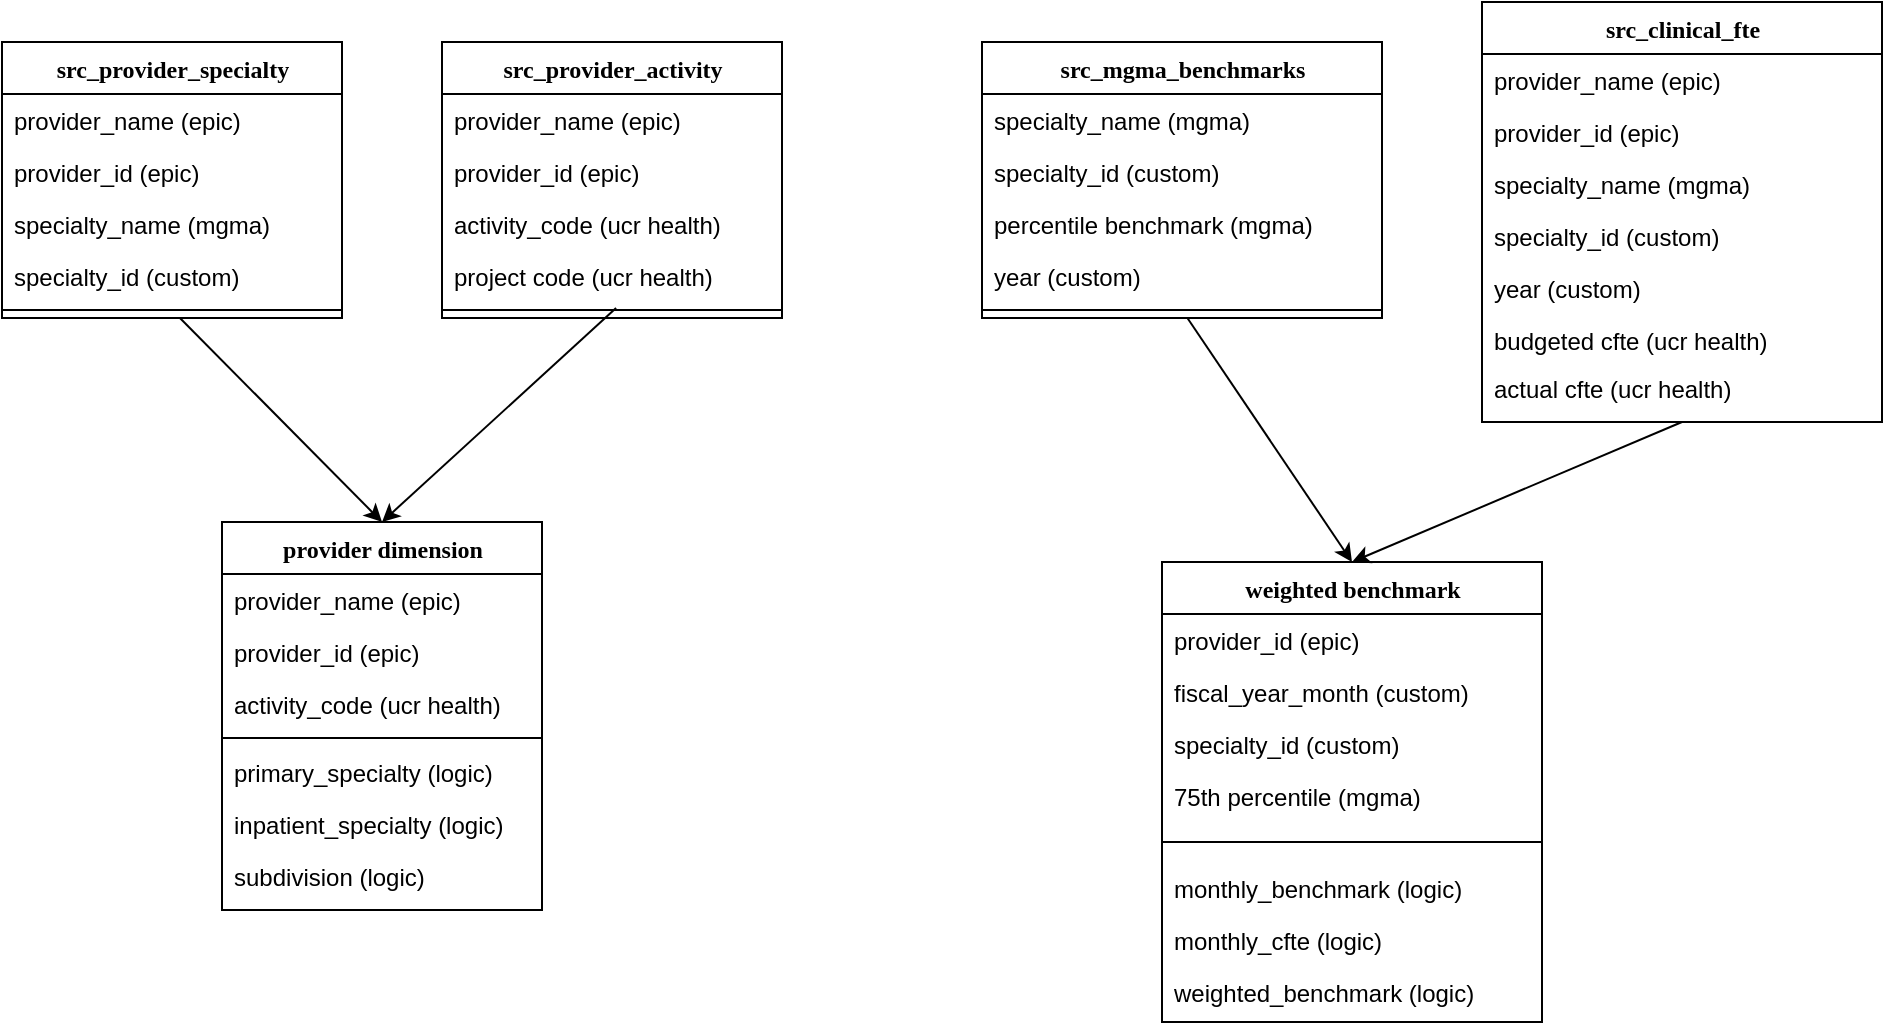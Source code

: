 <mxfile version="20.5.1" type="github" pages="3">
  <diagram name="source transformation" id="9f46799a-70d6-7492-0946-bef42562c5a5">
    <mxGraphModel dx="1422" dy="762" grid="1" gridSize="10" guides="1" tooltips="1" connect="1" arrows="1" fold="1" page="1" pageScale="1" pageWidth="1100" pageHeight="850" background="none" math="0" shadow="0">
      <root>
        <mxCell id="0" />
        <mxCell id="1" parent="0" />
        <mxCell id="78961159f06e98e8-17" value="src_provider_specialty" style="swimlane;html=1;fontStyle=1;align=center;verticalAlign=top;childLayout=stackLayout;horizontal=1;startSize=26;horizontalStack=0;resizeParent=1;resizeLast=0;collapsible=1;marginBottom=0;swimlaneFillColor=#ffffff;rounded=0;shadow=0;comic=0;labelBackgroundColor=none;strokeWidth=1;fillColor=none;fontFamily=Verdana;fontSize=12" parent="1" vertex="1">
          <mxGeometry x="90" y="80" width="170" height="138" as="geometry" />
        </mxCell>
        <mxCell id="78961159f06e98e8-21" value="provider_name (epic)" style="text;html=1;strokeColor=none;fillColor=none;align=left;verticalAlign=top;spacingLeft=4;spacingRight=4;whiteSpace=wrap;overflow=hidden;rotatable=0;points=[[0,0.5],[1,0.5]];portConstraint=eastwest;" parent="78961159f06e98e8-17" vertex="1">
          <mxGeometry y="26" width="170" height="26" as="geometry" />
        </mxCell>
        <mxCell id="78961159f06e98e8-23" value="provider_id (epic)" style="text;html=1;strokeColor=none;fillColor=none;align=left;verticalAlign=top;spacingLeft=4;spacingRight=4;whiteSpace=wrap;overflow=hidden;rotatable=0;points=[[0,0.5],[1,0.5]];portConstraint=eastwest;" parent="78961159f06e98e8-17" vertex="1">
          <mxGeometry y="52" width="170" height="26" as="geometry" />
        </mxCell>
        <mxCell id="78961159f06e98e8-25" value="specialty_name (mgma)" style="text;html=1;strokeColor=none;fillColor=none;align=left;verticalAlign=top;spacingLeft=4;spacingRight=4;whiteSpace=wrap;overflow=hidden;rotatable=0;points=[[0,0.5],[1,0.5]];portConstraint=eastwest;" parent="78961159f06e98e8-17" vertex="1">
          <mxGeometry y="78" width="170" height="26" as="geometry" />
        </mxCell>
        <mxCell id="78961159f06e98e8-26" value="specialty_id (custom)" style="text;html=1;strokeColor=none;fillColor=none;align=left;verticalAlign=top;spacingLeft=4;spacingRight=4;whiteSpace=wrap;overflow=hidden;rotatable=0;points=[[0,0.5],[1,0.5]];portConstraint=eastwest;" parent="78961159f06e98e8-17" vertex="1">
          <mxGeometry y="104" width="170" height="26" as="geometry" />
        </mxCell>
        <mxCell id="78961159f06e98e8-19" value="" style="line;html=1;strokeWidth=1;fillColor=none;align=left;verticalAlign=middle;spacingTop=-1;spacingLeft=3;spacingRight=3;rotatable=0;labelPosition=right;points=[];portConstraint=eastwest;" parent="78961159f06e98e8-17" vertex="1">
          <mxGeometry y="130" width="170" height="8" as="geometry" />
        </mxCell>
        <mxCell id="78961159f06e98e8-69" value="provider dimension" style="swimlane;html=1;fontStyle=1;align=center;verticalAlign=top;childLayout=stackLayout;horizontal=1;startSize=26;horizontalStack=0;resizeParent=1;resizeLast=0;collapsible=1;marginBottom=0;swimlaneFillColor=#ffffff;rounded=0;shadow=0;comic=0;labelBackgroundColor=none;strokeWidth=1;fillColor=none;fontFamily=Verdana;fontSize=12" parent="1" vertex="1">
          <mxGeometry x="200" y="320" width="160" height="194" as="geometry" />
        </mxCell>
        <mxCell id="78961159f06e98e8-70" value="provider_name (epic)" style="text;html=1;strokeColor=none;fillColor=none;align=left;verticalAlign=top;spacingLeft=4;spacingRight=4;whiteSpace=wrap;overflow=hidden;rotatable=0;points=[[0,0.5],[1,0.5]];portConstraint=eastwest;" parent="78961159f06e98e8-69" vertex="1">
          <mxGeometry y="26" width="160" height="26" as="geometry" />
        </mxCell>
        <mxCell id="78961159f06e98e8-71" value="provider_id (epic)" style="text;html=1;strokeColor=none;fillColor=none;align=left;verticalAlign=top;spacingLeft=4;spacingRight=4;whiteSpace=wrap;overflow=hidden;rotatable=0;points=[[0,0.5],[1,0.5]];portConstraint=eastwest;" parent="78961159f06e98e8-69" vertex="1">
          <mxGeometry y="52" width="160" height="26" as="geometry" />
        </mxCell>
        <mxCell id="78961159f06e98e8-72" value="activity_code (ucr health)" style="text;html=1;strokeColor=none;fillColor=none;align=left;verticalAlign=top;spacingLeft=4;spacingRight=4;whiteSpace=wrap;overflow=hidden;rotatable=0;points=[[0,0.5],[1,0.5]];portConstraint=eastwest;" parent="78961159f06e98e8-69" vertex="1">
          <mxGeometry y="78" width="160" height="26" as="geometry" />
        </mxCell>
        <mxCell id="78961159f06e98e8-77" value="" style="line;html=1;strokeWidth=1;fillColor=none;align=left;verticalAlign=middle;spacingTop=-1;spacingLeft=3;spacingRight=3;rotatable=0;labelPosition=right;points=[];portConstraint=eastwest;" parent="78961159f06e98e8-69" vertex="1">
          <mxGeometry y="104" width="160" height="8" as="geometry" />
        </mxCell>
        <mxCell id="78961159f06e98e8-78" value="primary_specialty (logic)" style="text;html=1;strokeColor=none;fillColor=none;align=left;verticalAlign=top;spacingLeft=4;spacingRight=4;whiteSpace=wrap;overflow=hidden;rotatable=0;points=[[0,0.5],[1,0.5]];portConstraint=eastwest;" parent="78961159f06e98e8-69" vertex="1">
          <mxGeometry y="112" width="160" height="26" as="geometry" />
        </mxCell>
        <mxCell id="78961159f06e98e8-79" value="inpatient_specialty (logic)" style="text;html=1;strokeColor=none;fillColor=none;align=left;verticalAlign=top;spacingLeft=4;spacingRight=4;whiteSpace=wrap;overflow=hidden;rotatable=0;points=[[0,0.5],[1,0.5]];portConstraint=eastwest;" parent="78961159f06e98e8-69" vertex="1">
          <mxGeometry y="138" width="160" height="26" as="geometry" />
        </mxCell>
        <mxCell id="78961159f06e98e8-80" value="subdivision (logic)" style="text;html=1;strokeColor=none;fillColor=none;align=left;verticalAlign=top;spacingLeft=4;spacingRight=4;whiteSpace=wrap;overflow=hidden;rotatable=0;points=[[0,0.5],[1,0.5]];portConstraint=eastwest;" parent="78961159f06e98e8-69" vertex="1">
          <mxGeometry y="164" width="160" height="26" as="geometry" />
        </mxCell>
        <mxCell id="yLddODhyLUATTmIqIYGI-1" value="src_provider_activity" style="swimlane;html=1;fontStyle=1;align=center;verticalAlign=top;childLayout=stackLayout;horizontal=1;startSize=26;horizontalStack=0;resizeParent=1;resizeLast=0;collapsible=1;marginBottom=0;swimlaneFillColor=#ffffff;rounded=0;shadow=0;comic=0;labelBackgroundColor=none;strokeWidth=1;fillColor=none;fontFamily=Verdana;fontSize=12" vertex="1" parent="1">
          <mxGeometry x="310" y="80" width="170" height="138" as="geometry" />
        </mxCell>
        <mxCell id="yLddODhyLUATTmIqIYGI-2" value="provider_name (epic)" style="text;html=1;strokeColor=none;fillColor=none;align=left;verticalAlign=top;spacingLeft=4;spacingRight=4;whiteSpace=wrap;overflow=hidden;rotatable=0;points=[[0,0.5],[1,0.5]];portConstraint=eastwest;" vertex="1" parent="yLddODhyLUATTmIqIYGI-1">
          <mxGeometry y="26" width="170" height="26" as="geometry" />
        </mxCell>
        <mxCell id="yLddODhyLUATTmIqIYGI-3" value="provider_id (epic)" style="text;html=1;strokeColor=none;fillColor=none;align=left;verticalAlign=top;spacingLeft=4;spacingRight=4;whiteSpace=wrap;overflow=hidden;rotatable=0;points=[[0,0.5],[1,0.5]];portConstraint=eastwest;" vertex="1" parent="yLddODhyLUATTmIqIYGI-1">
          <mxGeometry y="52" width="170" height="26" as="geometry" />
        </mxCell>
        <mxCell id="yLddODhyLUATTmIqIYGI-4" value="activity_code (ucr health)" style="text;html=1;strokeColor=none;fillColor=none;align=left;verticalAlign=top;spacingLeft=4;spacingRight=4;whiteSpace=wrap;overflow=hidden;rotatable=0;points=[[0,0.5],[1,0.5]];portConstraint=eastwest;" vertex="1" parent="yLddODhyLUATTmIqIYGI-1">
          <mxGeometry y="78" width="170" height="26" as="geometry" />
        </mxCell>
        <mxCell id="yLddODhyLUATTmIqIYGI-5" value="project code (ucr health)" style="text;html=1;strokeColor=none;fillColor=none;align=left;verticalAlign=top;spacingLeft=4;spacingRight=4;whiteSpace=wrap;overflow=hidden;rotatable=0;points=[[0,0.5],[1,0.5]];portConstraint=eastwest;" vertex="1" parent="yLddODhyLUATTmIqIYGI-1">
          <mxGeometry y="104" width="170" height="26" as="geometry" />
        </mxCell>
        <mxCell id="yLddODhyLUATTmIqIYGI-6" value="" style="line;html=1;strokeWidth=1;fillColor=none;align=left;verticalAlign=middle;spacingTop=-1;spacingLeft=3;spacingRight=3;rotatable=0;labelPosition=right;points=[];portConstraint=eastwest;" vertex="1" parent="yLddODhyLUATTmIqIYGI-1">
          <mxGeometry y="130" width="170" height="8" as="geometry" />
        </mxCell>
        <mxCell id="yLddODhyLUATTmIqIYGI-7" value="src_mgma_benchmarks" style="swimlane;html=1;fontStyle=1;align=center;verticalAlign=top;childLayout=stackLayout;horizontal=1;startSize=26;horizontalStack=0;resizeParent=1;resizeLast=0;collapsible=1;marginBottom=0;swimlaneFillColor=#ffffff;rounded=0;shadow=0;comic=0;labelBackgroundColor=none;strokeWidth=1;fillColor=none;fontFamily=Verdana;fontSize=12" vertex="1" parent="1">
          <mxGeometry x="580" y="80" width="200" height="138" as="geometry" />
        </mxCell>
        <mxCell id="yLddODhyLUATTmIqIYGI-8" value="specialty_name (mgma)" style="text;html=1;strokeColor=none;fillColor=none;align=left;verticalAlign=top;spacingLeft=4;spacingRight=4;whiteSpace=wrap;overflow=hidden;rotatable=0;points=[[0,0.5],[1,0.5]];portConstraint=eastwest;" vertex="1" parent="yLddODhyLUATTmIqIYGI-7">
          <mxGeometry y="26" width="200" height="26" as="geometry" />
        </mxCell>
        <mxCell id="yLddODhyLUATTmIqIYGI-9" value="specialty_id (custom)" style="text;html=1;strokeColor=none;fillColor=none;align=left;verticalAlign=top;spacingLeft=4;spacingRight=4;whiteSpace=wrap;overflow=hidden;rotatable=0;points=[[0,0.5],[1,0.5]];portConstraint=eastwest;" vertex="1" parent="yLddODhyLUATTmIqIYGI-7">
          <mxGeometry y="52" width="200" height="26" as="geometry" />
        </mxCell>
        <mxCell id="yLddODhyLUATTmIqIYGI-10" value="percentile benchmark (mgma)" style="text;html=1;strokeColor=none;fillColor=none;align=left;verticalAlign=top;spacingLeft=4;spacingRight=4;whiteSpace=wrap;overflow=hidden;rotatable=0;points=[[0,0.5],[1,0.5]];portConstraint=eastwest;" vertex="1" parent="yLddODhyLUATTmIqIYGI-7">
          <mxGeometry y="78" width="200" height="26" as="geometry" />
        </mxCell>
        <mxCell id="yLddODhyLUATTmIqIYGI-11" value="year (custom)" style="text;html=1;strokeColor=none;fillColor=none;align=left;verticalAlign=top;spacingLeft=4;spacingRight=4;whiteSpace=wrap;overflow=hidden;rotatable=0;points=[[0,0.5],[1,0.5]];portConstraint=eastwest;" vertex="1" parent="yLddODhyLUATTmIqIYGI-7">
          <mxGeometry y="104" width="200" height="26" as="geometry" />
        </mxCell>
        <mxCell id="yLddODhyLUATTmIqIYGI-12" value="" style="line;html=1;strokeWidth=1;fillColor=none;align=left;verticalAlign=middle;spacingTop=-1;spacingLeft=3;spacingRight=3;rotatable=0;labelPosition=right;points=[];portConstraint=eastwest;" vertex="1" parent="yLddODhyLUATTmIqIYGI-7">
          <mxGeometry y="130" width="200" height="8" as="geometry" />
        </mxCell>
        <mxCell id="yLddODhyLUATTmIqIYGI-13" value="src_clinical_fte" style="swimlane;html=1;fontStyle=1;align=center;verticalAlign=top;childLayout=stackLayout;horizontal=1;startSize=26;horizontalStack=0;resizeParent=1;resizeLast=0;collapsible=1;marginBottom=0;swimlaneFillColor=#ffffff;rounded=0;shadow=0;comic=0;labelBackgroundColor=none;strokeWidth=1;fillColor=none;fontFamily=Verdana;fontSize=12" vertex="1" parent="1">
          <mxGeometry x="830" y="60" width="200" height="210" as="geometry" />
        </mxCell>
        <mxCell id="yLddODhyLUATTmIqIYGI-14" value="provider_name (epic)" style="text;html=1;strokeColor=none;fillColor=none;align=left;verticalAlign=top;spacingLeft=4;spacingRight=4;whiteSpace=wrap;overflow=hidden;rotatable=0;points=[[0,0.5],[1,0.5]];portConstraint=eastwest;" vertex="1" parent="yLddODhyLUATTmIqIYGI-13">
          <mxGeometry y="26" width="200" height="26" as="geometry" />
        </mxCell>
        <mxCell id="yLddODhyLUATTmIqIYGI-15" value="provider_id (epic)" style="text;html=1;strokeColor=none;fillColor=none;align=left;verticalAlign=top;spacingLeft=4;spacingRight=4;whiteSpace=wrap;overflow=hidden;rotatable=0;points=[[0,0.5],[1,0.5]];portConstraint=eastwest;" vertex="1" parent="yLddODhyLUATTmIqIYGI-13">
          <mxGeometry y="52" width="200" height="26" as="geometry" />
        </mxCell>
        <mxCell id="yLddODhyLUATTmIqIYGI-16" value="specialty_name (mgma)" style="text;html=1;strokeColor=none;fillColor=none;align=left;verticalAlign=top;spacingLeft=4;spacingRight=4;whiteSpace=wrap;overflow=hidden;rotatable=0;points=[[0,0.5],[1,0.5]];portConstraint=eastwest;" vertex="1" parent="yLddODhyLUATTmIqIYGI-13">
          <mxGeometry y="78" width="200" height="26" as="geometry" />
        </mxCell>
        <mxCell id="yLddODhyLUATTmIqIYGI-17" value="specialty_id (custom)" style="text;html=1;strokeColor=none;fillColor=none;align=left;verticalAlign=top;spacingLeft=4;spacingRight=4;whiteSpace=wrap;overflow=hidden;rotatable=0;points=[[0,0.5],[1,0.5]];portConstraint=eastwest;" vertex="1" parent="yLddODhyLUATTmIqIYGI-13">
          <mxGeometry y="104" width="200" height="26" as="geometry" />
        </mxCell>
        <mxCell id="yLddODhyLUATTmIqIYGI-19" value="year (custom)" style="text;html=1;strokeColor=none;fillColor=none;align=left;verticalAlign=top;spacingLeft=4;spacingRight=4;whiteSpace=wrap;overflow=hidden;rotatable=0;points=[[0,0.5],[1,0.5]];portConstraint=eastwest;" vertex="1" parent="yLddODhyLUATTmIqIYGI-13">
          <mxGeometry y="130" width="200" height="26" as="geometry" />
        </mxCell>
        <mxCell id="yLddODhyLUATTmIqIYGI-20" value="budgeted cfte (ucr health)" style="text;html=1;strokeColor=none;fillColor=none;align=left;verticalAlign=top;spacingLeft=4;spacingRight=4;whiteSpace=wrap;overflow=hidden;rotatable=0;points=[[0,0.5],[1,0.5]];portConstraint=eastwest;" vertex="1" parent="yLddODhyLUATTmIqIYGI-13">
          <mxGeometry y="156" width="200" height="24" as="geometry" />
        </mxCell>
        <mxCell id="yLddODhyLUATTmIqIYGI-21" value="actual cfte (ucr health)" style="text;html=1;strokeColor=none;fillColor=none;align=left;verticalAlign=top;spacingLeft=4;spacingRight=4;whiteSpace=wrap;overflow=hidden;rotatable=0;points=[[0,0.5],[1,0.5]];portConstraint=eastwest;" vertex="1" parent="yLddODhyLUATTmIqIYGI-13">
          <mxGeometry y="180" width="200" height="24" as="geometry" />
        </mxCell>
        <mxCell id="yLddODhyLUATTmIqIYGI-22" value="weighted benchmark" style="swimlane;html=1;fontStyle=1;align=center;verticalAlign=top;childLayout=stackLayout;horizontal=1;startSize=26;horizontalStack=0;resizeParent=1;resizeLast=0;collapsible=1;marginBottom=0;swimlaneFillColor=#ffffff;rounded=0;shadow=0;comic=0;labelBackgroundColor=none;strokeWidth=1;fillColor=none;fontFamily=Verdana;fontSize=12" vertex="1" parent="1">
          <mxGeometry x="670" y="340" width="190" height="230" as="geometry" />
        </mxCell>
        <mxCell id="yLddODhyLUATTmIqIYGI-23" value="provider_id (epic)" style="text;html=1;strokeColor=none;fillColor=none;align=left;verticalAlign=top;spacingLeft=4;spacingRight=4;whiteSpace=wrap;overflow=hidden;rotatable=0;points=[[0,0.5],[1,0.5]];portConstraint=eastwest;" vertex="1" parent="yLddODhyLUATTmIqIYGI-22">
          <mxGeometry y="26" width="190" height="26" as="geometry" />
        </mxCell>
        <mxCell id="yLddODhyLUATTmIqIYGI-24" value="fiscal_year_month (custom)" style="text;html=1;strokeColor=none;fillColor=none;align=left;verticalAlign=top;spacingLeft=4;spacingRight=4;whiteSpace=wrap;overflow=hidden;rotatable=0;points=[[0,0.5],[1,0.5]];portConstraint=eastwest;" vertex="1" parent="yLddODhyLUATTmIqIYGI-22">
          <mxGeometry y="52" width="190" height="26" as="geometry" />
        </mxCell>
        <mxCell id="yLddODhyLUATTmIqIYGI-25" value="specialty_id (custom)" style="text;html=1;strokeColor=none;fillColor=none;align=left;verticalAlign=top;spacingLeft=4;spacingRight=4;whiteSpace=wrap;overflow=hidden;rotatable=0;points=[[0,0.5],[1,0.5]];portConstraint=eastwest;" vertex="1" parent="yLddODhyLUATTmIqIYGI-22">
          <mxGeometry y="78" width="190" height="26" as="geometry" />
        </mxCell>
        <mxCell id="yLddODhyLUATTmIqIYGI-30" value="75th percentile (mgma)" style="text;html=1;strokeColor=none;fillColor=none;align=left;verticalAlign=top;spacingLeft=4;spacingRight=4;whiteSpace=wrap;overflow=hidden;rotatable=0;points=[[0,0.5],[1,0.5]];portConstraint=eastwest;" vertex="1" parent="yLddODhyLUATTmIqIYGI-22">
          <mxGeometry y="104" width="190" height="26" as="geometry" />
        </mxCell>
        <mxCell id="yLddODhyLUATTmIqIYGI-26" value="" style="line;html=1;strokeWidth=1;fillColor=none;align=left;verticalAlign=middle;spacingTop=-1;spacingLeft=3;spacingRight=3;rotatable=0;labelPosition=right;points=[];portConstraint=eastwest;" vertex="1" parent="yLddODhyLUATTmIqIYGI-22">
          <mxGeometry y="130" width="190" height="20" as="geometry" />
        </mxCell>
        <mxCell id="yLddODhyLUATTmIqIYGI-28" value="monthly_benchmark (logic)" style="text;html=1;strokeColor=none;fillColor=none;align=left;verticalAlign=top;spacingLeft=4;spacingRight=4;whiteSpace=wrap;overflow=hidden;rotatable=0;points=[[0,0.5],[1,0.5]];portConstraint=eastwest;" vertex="1" parent="yLddODhyLUATTmIqIYGI-22">
          <mxGeometry y="150" width="190" height="26" as="geometry" />
        </mxCell>
        <mxCell id="yLddODhyLUATTmIqIYGI-29" value="monthly_cfte (logic)" style="text;html=1;strokeColor=none;fillColor=none;align=left;verticalAlign=top;spacingLeft=4;spacingRight=4;whiteSpace=wrap;overflow=hidden;rotatable=0;points=[[0,0.5],[1,0.5]];portConstraint=eastwest;" vertex="1" parent="yLddODhyLUATTmIqIYGI-22">
          <mxGeometry y="176" width="190" height="26" as="geometry" />
        </mxCell>
        <mxCell id="yLddODhyLUATTmIqIYGI-27" value="weighted_benchmark (logic)" style="text;html=1;strokeColor=none;fillColor=none;align=left;verticalAlign=top;spacingLeft=4;spacingRight=4;whiteSpace=wrap;overflow=hidden;rotatable=0;points=[[0,0.5],[1,0.5]];portConstraint=eastwest;" vertex="1" parent="yLddODhyLUATTmIqIYGI-22">
          <mxGeometry y="202" width="190" height="26" as="geometry" />
        </mxCell>
        <mxCell id="yLddODhyLUATTmIqIYGI-32" value="" style="endArrow=classic;html=1;rounded=0;entryX=0.5;entryY=0;entryDx=0;entryDy=0;" edge="1" parent="1" source="78961159f06e98e8-19" target="78961159f06e98e8-69">
          <mxGeometry width="50" height="50" relative="1" as="geometry">
            <mxPoint x="520" y="420" as="sourcePoint" />
            <mxPoint x="570" y="370" as="targetPoint" />
          </mxGeometry>
        </mxCell>
        <mxCell id="yLddODhyLUATTmIqIYGI-33" value="" style="endArrow=classic;html=1;rounded=0;exitX=0.512;exitY=0.375;exitDx=0;exitDy=0;exitPerimeter=0;entryX=0.5;entryY=0;entryDx=0;entryDy=0;" edge="1" parent="1" source="yLddODhyLUATTmIqIYGI-6" target="78961159f06e98e8-69">
          <mxGeometry width="50" height="50" relative="1" as="geometry">
            <mxPoint x="390" y="230" as="sourcePoint" />
            <mxPoint x="452.55" y="310" as="targetPoint" />
          </mxGeometry>
        </mxCell>
        <mxCell id="yLddODhyLUATTmIqIYGI-34" value="" style="endArrow=classic;html=1;rounded=0;entryX=0.5;entryY=0;entryDx=0;entryDy=0;" edge="1" parent="1" source="yLddODhyLUATTmIqIYGI-12" target="yLddODhyLUATTmIqIYGI-22">
          <mxGeometry width="50" height="50" relative="1" as="geometry">
            <mxPoint x="680.003" y="218" as="sourcePoint" />
            <mxPoint x="742.55" y="320" as="targetPoint" />
          </mxGeometry>
        </mxCell>
        <mxCell id="yLddODhyLUATTmIqIYGI-35" value="" style="endArrow=classic;html=1;rounded=0;entryX=0.5;entryY=0;entryDx=0;entryDy=0;exitX=0.5;exitY=1;exitDx=0;exitDy=0;" edge="1" parent="1" source="yLddODhyLUATTmIqIYGI-13" target="yLddODhyLUATTmIqIYGI-22">
          <mxGeometry width="50" height="50" relative="1" as="geometry">
            <mxPoint x="930" y="300" as="sourcePoint" />
            <mxPoint x="992.55" y="412" as="targetPoint" />
          </mxGeometry>
        </mxCell>
      </root>
    </mxGraphModel>
  </diagram>
  <diagram name="fact transformation" id="Yw7i5oQIIDBoWJq8IMhp">
    <mxGraphModel dx="1422" dy="762" grid="1" gridSize="10" guides="1" tooltips="1" connect="1" arrows="1" fold="1" page="1" pageScale="1" pageWidth="1100" pageHeight="850" background="none" math="0" shadow="0">
      <root>
        <mxCell id="FQtG9c0TOhC78UgZrFSO-0" />
        <mxCell id="FQtG9c0TOhC78UgZrFSO-1" parent="FQtG9c0TOhC78UgZrFSO-0" />
        <mxCell id="FQtG9c0TOhC78UgZrFSO-2" value="custom financial class" style="swimlane;html=1;fontStyle=1;align=center;verticalAlign=top;childLayout=stackLayout;horizontal=1;startSize=26;horizontalStack=0;resizeParent=1;resizeLast=0;collapsible=1;marginBottom=0;swimlaneFillColor=#ffffff;rounded=0;shadow=0;comic=0;labelBackgroundColor=none;strokeWidth=1;fillColor=none;fontFamily=Verdana;fontSize=12" vertex="1" parent="FQtG9c0TOhC78UgZrFSO-1">
          <mxGeometry x="460" y="320" width="200" height="120" as="geometry" />
        </mxCell>
        <mxCell id="FQtG9c0TOhC78UgZrFSO-3" value="payor id (epic)" style="text;html=1;strokeColor=none;fillColor=none;align=left;verticalAlign=top;spacingLeft=4;spacingRight=4;whiteSpace=wrap;overflow=hidden;rotatable=0;points=[[0,0.5],[1,0.5]];portConstraint=eastwest;" vertex="1" parent="FQtG9c0TOhC78UgZrFSO-2">
          <mxGeometry y="26" width="200" height="26" as="geometry" />
        </mxCell>
        <mxCell id="FQtG9c0TOhC78UgZrFSO-4" value="benefit plan name (epic)" style="text;html=1;strokeColor=none;fillColor=none;align=left;verticalAlign=top;spacingLeft=4;spacingRight=4;whiteSpace=wrap;overflow=hidden;rotatable=0;points=[[0,0.5],[1,0.5]];portConstraint=eastwest;" vertex="1" parent="FQtG9c0TOhC78UgZrFSO-2">
          <mxGeometry y="52" width="200" height="26" as="geometry" />
        </mxCell>
        <mxCell id="FQtG9c0TOhC78UgZrFSO-5" value="custom financial class (ucr health)" style="text;html=1;strokeColor=none;fillColor=none;align=left;verticalAlign=top;spacingLeft=4;spacingRight=4;whiteSpace=wrap;overflow=hidden;rotatable=0;points=[[0,0.5],[1,0.5]];portConstraint=eastwest;" vertex="1" parent="FQtG9c0TOhC78UgZrFSO-2">
          <mxGeometry y="78" width="200" height="26" as="geometry" />
        </mxCell>
        <mxCell id="FQtG9c0TOhC78UgZrFSO-16" value="date dimension" style="swimlane;html=1;fontStyle=1;align=center;verticalAlign=top;childLayout=stackLayout;horizontal=1;startSize=26;horizontalStack=0;resizeParent=1;resizeLast=0;collapsible=1;marginBottom=0;swimlaneFillColor=#ffffff;rounded=0;shadow=0;comic=0;labelBackgroundColor=none;strokeWidth=1;fillColor=none;fontFamily=Verdana;fontSize=12" vertex="1" parent="FQtG9c0TOhC78UgZrFSO-1">
          <mxGeometry x="660" y="80" width="160" height="210" as="geometry" />
        </mxCell>
        <mxCell id="FQtG9c0TOhC78UgZrFSO-17" value="date" style="text;html=1;strokeColor=none;fillColor=none;align=left;verticalAlign=top;spacingLeft=4;spacingRight=4;whiteSpace=wrap;overflow=hidden;rotatable=0;points=[[0,0.5],[1,0.5]];portConstraint=eastwest;" vertex="1" parent="FQtG9c0TOhC78UgZrFSO-16">
          <mxGeometry y="26" width="160" height="26" as="geometry" />
        </mxCell>
        <mxCell id="FQtG9c0TOhC78UgZrFSO-18" value="day of the week" style="text;html=1;strokeColor=none;fillColor=none;align=left;verticalAlign=top;spacingLeft=4;spacingRight=4;whiteSpace=wrap;overflow=hidden;rotatable=0;points=[[0,0.5],[1,0.5]];portConstraint=eastwest;" vertex="1" parent="FQtG9c0TOhC78UgZrFSO-16">
          <mxGeometry y="52" width="160" height="26" as="geometry" />
        </mxCell>
        <mxCell id="FQtG9c0TOhC78UgZrFSO-19" value="business day" style="text;html=1;strokeColor=none;fillColor=none;align=left;verticalAlign=top;spacingLeft=4;spacingRight=4;whiteSpace=wrap;overflow=hidden;rotatable=0;points=[[0,0.5],[1,0.5]];portConstraint=eastwest;" vertex="1" parent="FQtG9c0TOhC78UgZrFSO-16">
          <mxGeometry y="78" width="160" height="26" as="geometry" />
        </mxCell>
        <mxCell id="ou94c4A-KEhD5maY37iy-7" value="fiscal year" style="text;html=1;strokeColor=none;fillColor=none;align=left;verticalAlign=top;spacingLeft=4;spacingRight=4;whiteSpace=wrap;overflow=hidden;rotatable=0;points=[[0,0.5],[1,0.5]];portConstraint=eastwest;" vertex="1" parent="FQtG9c0TOhC78UgZrFSO-16">
          <mxGeometry y="104" width="160" height="26" as="geometry" />
        </mxCell>
        <mxCell id="ou94c4A-KEhD5maY37iy-8" value="fiscal period" style="text;html=1;strokeColor=none;fillColor=none;align=left;verticalAlign=top;spacingLeft=4;spacingRight=4;whiteSpace=wrap;overflow=hidden;rotatable=0;points=[[0,0.5],[1,0.5]];portConstraint=eastwest;" vertex="1" parent="FQtG9c0TOhC78UgZrFSO-16">
          <mxGeometry y="130" width="160" height="26" as="geometry" />
        </mxCell>
        <mxCell id="FQtG9c0TOhC78UgZrFSO-20" value="calendar year month" style="text;html=1;strokeColor=none;fillColor=none;align=left;verticalAlign=top;spacingLeft=4;spacingRight=4;whiteSpace=wrap;overflow=hidden;rotatable=0;points=[[0,0.5],[1,0.5]];portConstraint=eastwest;" vertex="1" parent="FQtG9c0TOhC78UgZrFSO-16">
          <mxGeometry y="156" width="160" height="26" as="geometry" />
        </mxCell>
        <mxCell id="ou94c4A-KEhD5maY37iy-9" value="fiscal year month" style="text;html=1;strokeColor=none;fillColor=none;align=left;verticalAlign=top;spacingLeft=4;spacingRight=4;whiteSpace=wrap;overflow=hidden;rotatable=0;points=[[0,0.5],[1,0.5]];portConstraint=eastwest;" vertex="1" parent="FQtG9c0TOhC78UgZrFSO-16">
          <mxGeometry y="182" width="160" height="26" as="geometry" />
        </mxCell>
        <mxCell id="FQtG9c0TOhC78UgZrFSO-28" value="fact rvu" style="swimlane;html=1;fontStyle=1;align=center;verticalAlign=top;childLayout=stackLayout;horizontal=1;startSize=26;horizontalStack=0;resizeParent=1;resizeLast=0;collapsible=1;marginBottom=0;swimlaneFillColor=#ffffff;rounded=0;shadow=0;comic=0;labelBackgroundColor=none;strokeWidth=1;fillColor=none;fontFamily=Verdana;fontSize=12" vertex="1" parent="FQtG9c0TOhC78UgZrFSO-1">
          <mxGeometry x="120" y="80" width="200" height="350" as="geometry" />
        </mxCell>
        <mxCell id="FQtG9c0TOhC78UgZrFSO-29" value="post date (epic)" style="text;html=1;strokeColor=none;fillColor=none;align=left;verticalAlign=top;spacingLeft=4;spacingRight=4;whiteSpace=wrap;overflow=hidden;rotatable=0;points=[[0,0.5],[1,0.5]];portConstraint=eastwest;" vertex="1" parent="FQtG9c0TOhC78UgZrFSO-28">
          <mxGeometry y="26" width="200" height="26" as="geometry" />
        </mxCell>
        <mxCell id="FQtG9c0TOhC78UgZrFSO-30" value="service date (epic)" style="text;html=1;strokeColor=none;fillColor=none;align=left;verticalAlign=top;spacingLeft=4;spacingRight=4;whiteSpace=wrap;overflow=hidden;rotatable=0;points=[[0,0.5],[1,0.5]];portConstraint=eastwest;" vertex="1" parent="FQtG9c0TOhC78UgZrFSO-28">
          <mxGeometry y="52" width="200" height="26" as="geometry" />
        </mxCell>
        <mxCell id="FQtG9c0TOhC78UgZrFSO-31" value="billing provider id (epic)" style="text;html=1;strokeColor=none;fillColor=none;align=left;verticalAlign=top;spacingLeft=4;spacingRight=4;whiteSpace=wrap;overflow=hidden;rotatable=0;points=[[0,0.5],[1,0.5]];portConstraint=eastwest;" vertex="1" parent="FQtG9c0TOhC78UgZrFSO-28">
          <mxGeometry y="78" width="200" height="26" as="geometry" />
        </mxCell>
        <mxCell id="FQtG9c0TOhC78UgZrFSO-32" value="place of service type (epic)" style="text;html=1;strokeColor=none;fillColor=none;align=left;verticalAlign=top;spacingLeft=4;spacingRight=4;whiteSpace=wrap;overflow=hidden;rotatable=0;points=[[0,0.5],[1,0.5]];portConstraint=eastwest;" vertex="1" parent="FQtG9c0TOhC78UgZrFSO-28">
          <mxGeometry y="104" width="200" height="26" as="geometry" />
        </mxCell>
        <mxCell id="FQtG9c0TOhC78UgZrFSO-33" value="encounter csn id (epic)" style="text;html=1;strokeColor=none;fillColor=none;align=left;verticalAlign=top;spacingLeft=4;spacingRight=4;whiteSpace=wrap;overflow=hidden;rotatable=0;points=[[0,0.5],[1,0.5]];portConstraint=eastwest;" vertex="1" parent="FQtG9c0TOhC78UgZrFSO-28">
          <mxGeometry y="130" width="200" height="26" as="geometry" />
        </mxCell>
        <mxCell id="FQtG9c0TOhC78UgZrFSO-34" value="mrn (epic)" style="text;html=1;strokeColor=none;fillColor=none;align=left;verticalAlign=top;spacingLeft=4;spacingRight=4;whiteSpace=wrap;overflow=hidden;rotatable=0;points=[[0,0.5],[1,0.5]];portConstraint=eastwest;" vertex="1" parent="FQtG9c0TOhC78UgZrFSO-28">
          <mxGeometry y="156" width="200" height="24" as="geometry" />
        </mxCell>
        <mxCell id="FQtG9c0TOhC78UgZrFSO-35" value="payor name (epic)" style="text;html=1;strokeColor=none;fillColor=none;align=left;verticalAlign=top;spacingLeft=4;spacingRight=4;whiteSpace=wrap;overflow=hidden;rotatable=0;points=[[0,0.5],[1,0.5]];portConstraint=eastwest;" vertex="1" parent="FQtG9c0TOhC78UgZrFSO-28">
          <mxGeometry y="180" width="200" height="24" as="geometry" />
        </mxCell>
        <mxCell id="ou94c4A-KEhD5maY37iy-1" value="payor id (epic)&lt;span style=&quot;color: rgba(0, 0, 0, 0); font-family: monospace; font-size: 0px;&quot;&gt;%3CmxGraphModel%3E%3Croot%3E%3CmxCell%20id%3D%220%22%2F%3E%3CmxCell%20id%3D%221%22%20parent%3D%220%22%2F%3E%3CmxCell%20id%3D%222%22%20value%3D%22payor%20name%20(epic)%22%20style%3D%22text%3Bhtml%3D1%3BstrokeColor%3Dnone%3BfillColor%3Dnone%3Balign%3Dleft%3BverticalAlign%3Dtop%3BspacingLeft%3D4%3BspacingRight%3D4%3BwhiteSpace%3Dwrap%3Boverflow%3Dhidden%3Brotatable%3D0%3Bpoints%3D%5B%5B0%2C0.5%5D%2C%5B1%2C0.5%5D%5D%3BportConstraint%3Deastwest%3B%22%20vertex%3D%221%22%20parent%3D%221%22%3E%3CmxGeometry%20x%3D%22120%22%20y%3D%22260%22%20width%3D%22200%22%20height%3D%2224%22%20as%3D%22geometry%22%2F%3E%3C%2FmxCell%3E%3C%2Froot%3E%3C%2FmxGraphModel%3E&lt;/span&gt;" style="text;html=1;strokeColor=none;fillColor=none;align=left;verticalAlign=top;spacingLeft=4;spacingRight=4;whiteSpace=wrap;overflow=hidden;rotatable=0;points=[[0,0.5],[1,0.5]];portConstraint=eastwest;" vertex="1" parent="FQtG9c0TOhC78UgZrFSO-28">
          <mxGeometry y="204" width="200" height="24" as="geometry" />
        </mxCell>
        <mxCell id="ou94c4A-KEhD5maY37iy-2" value="benefit plan name (epic)" style="text;html=1;strokeColor=none;fillColor=none;align=left;verticalAlign=top;spacingLeft=4;spacingRight=4;whiteSpace=wrap;overflow=hidden;rotatable=0;points=[[0,0.5],[1,0.5]];portConstraint=eastwest;" vertex="1" parent="FQtG9c0TOhC78UgZrFSO-28">
          <mxGeometry y="228" width="200" height="24" as="geometry" />
        </mxCell>
        <mxCell id="ou94c4A-KEhD5maY37iy-3" value="procedure name (epic)&lt;span style=&quot;color: rgba(0, 0, 0, 0); font-family: monospace; font-size: 0px;&quot;&gt;%3CmxGraphModel%3E%3Croot%3E%3CmxCell%20id%3D%220%22%2F%3E%3CmxCell%20id%3D%221%22%20parent%3D%220%22%2F%3E%3CmxCell%20id%3D%222%22%20value%3D%22benefit%20plan%20name%20(epic)%22%20style%3D%22text%3Bhtml%3D1%3BstrokeColor%3Dnone%3BfillColor%3Dnone%3Balign%3Dleft%3BverticalAlign%3Dtop%3BspacingLeft%3D4%3BspacingRight%3D4%3BwhiteSpace%3Dwrap%3Boverflow%3Dhidden%3Brotatable%3D0%3Bpoints%3D%5B%5B0%2C0.5%5D%2C%5B1%2C0.5%5D%5D%3BportConstraint%3Deastwest%3B%22%20vertex%3D%221%22%20parent%3D%221%22%3E%3CmxGeometry%20x%3D%22120%22%20y%3D%22308%22%20width%3D%22200%22%20height%3D%2224%22%20as%3D%22geometry%22%2F%3E%3C%2FmxCell%3E%3C%2Froot%3E%3C%2FmxGraphModel%3E&lt;/span&gt;" style="text;html=1;strokeColor=none;fillColor=none;align=left;verticalAlign=top;spacingLeft=4;spacingRight=4;whiteSpace=wrap;overflow=hidden;rotatable=0;points=[[0,0.5],[1,0.5]];portConstraint=eastwest;" vertex="1" parent="FQtG9c0TOhC78UgZrFSO-28">
          <mxGeometry y="252" width="200" height="24" as="geometry" />
        </mxCell>
        <mxCell id="ou94c4A-KEhD5maY37iy-4" value="charges (epic)" style="text;html=1;strokeColor=none;fillColor=none;align=left;verticalAlign=top;spacingLeft=4;spacingRight=4;whiteSpace=wrap;overflow=hidden;rotatable=0;points=[[0,0.5],[1,0.5]];portConstraint=eastwest;" vertex="1" parent="FQtG9c0TOhC78UgZrFSO-28">
          <mxGeometry y="276" width="200" height="24" as="geometry" />
        </mxCell>
        <mxCell id="ou94c4A-KEhD5maY37iy-5" value="payments (epic)" style="text;html=1;strokeColor=none;fillColor=none;align=left;verticalAlign=top;spacingLeft=4;spacingRight=4;whiteSpace=wrap;overflow=hidden;rotatable=0;points=[[0,0.5],[1,0.5]];portConstraint=eastwest;" vertex="1" parent="FQtG9c0TOhC78UgZrFSO-28">
          <mxGeometry y="300" width="200" height="24" as="geometry" />
        </mxCell>
        <mxCell id="ou94c4A-KEhD5maY37iy-6" value="wRVU (epic)" style="text;html=1;strokeColor=none;fillColor=none;align=left;verticalAlign=top;spacingLeft=4;spacingRight=4;whiteSpace=wrap;overflow=hidden;rotatable=0;points=[[0,0.5],[1,0.5]];portConstraint=eastwest;" vertex="1" parent="FQtG9c0TOhC78UgZrFSO-28">
          <mxGeometry y="324" width="200" height="24" as="geometry" />
        </mxCell>
        <mxCell id="FQtG9c0TOhC78UgZrFSO-36" value="fact rvu staging table" style="swimlane;html=1;fontStyle=1;align=center;verticalAlign=top;childLayout=stackLayout;horizontal=1;startSize=26;horizontalStack=0;resizeParent=1;resizeLast=0;collapsible=1;marginBottom=0;swimlaneFillColor=#ffffff;rounded=0;shadow=0;comic=0;labelBackgroundColor=none;strokeWidth=1;fillColor=none;fontFamily=Verdana;fontSize=12" vertex="1" parent="FQtG9c0TOhC78UgZrFSO-1">
          <mxGeometry x="250" y="510" width="460" height="210" as="geometry" />
        </mxCell>
        <mxCell id="FQtG9c0TOhC78UgZrFSO-37" value="all fields from fact_rvu" style="text;html=1;strokeColor=none;fillColor=none;align=left;verticalAlign=top;spacingLeft=4;spacingRight=4;whiteSpace=wrap;overflow=hidden;rotatable=0;points=[[0,0.5],[1,0.5]];portConstraint=eastwest;" vertex="1" parent="FQtG9c0TOhC78UgZrFSO-36">
          <mxGeometry y="26" width="460" height="26" as="geometry" />
        </mxCell>
        <mxCell id="FQtG9c0TOhC78UgZrFSO-41" value="" style="line;html=1;strokeWidth=1;fillColor=none;align=left;verticalAlign=middle;spacingTop=-1;spacingLeft=3;spacingRight=3;rotatable=0;labelPosition=right;points=[];portConstraint=eastwest;" vertex="1" parent="FQtG9c0TOhC78UgZrFSO-36">
          <mxGeometry y="52" width="460" height="20" as="geometry" />
        </mxCell>
        <mxCell id="FQtG9c0TOhC78UgZrFSO-42" value="fiscal year month (date dimension)" style="text;html=1;strokeColor=none;fillColor=none;align=left;verticalAlign=top;spacingLeft=4;spacingRight=4;whiteSpace=wrap;overflow=hidden;rotatable=0;points=[[0,0.5],[1,0.5]];portConstraint=eastwest;" vertex="1" parent="FQtG9c0TOhC78UgZrFSO-36">
          <mxGeometry y="72" width="460" height="26" as="geometry" />
        </mxCell>
        <mxCell id="FQtG9c0TOhC78UgZrFSO-43" value="calendar year month (date dimension)" style="text;html=1;strokeColor=none;fillColor=none;align=left;verticalAlign=top;spacingLeft=4;spacingRight=4;whiteSpace=wrap;overflow=hidden;rotatable=0;points=[[0,0.5],[1,0.5]];portConstraint=eastwest;" vertex="1" parent="FQtG9c0TOhC78UgZrFSO-36">
          <mxGeometry y="98" width="460" height="26" as="geometry" />
        </mxCell>
        <mxCell id="FQtG9c0TOhC78UgZrFSO-44" value="custom financial class (ucr health)" style="text;html=1;strokeColor=none;fillColor=none;align=left;verticalAlign=top;spacingLeft=4;spacingRight=4;whiteSpace=wrap;overflow=hidden;rotatable=0;points=[[0,0.5],[1,0.5]];portConstraint=eastwest;" vertex="1" parent="FQtG9c0TOhC78UgZrFSO-36">
          <mxGeometry y="124" width="460" height="26" as="geometry" />
        </mxCell>
        <mxCell id="ou94c4A-KEhD5maY37iy-18" value="provider specialty (logic)" style="text;html=1;strokeColor=none;fillColor=none;align=left;verticalAlign=top;spacingLeft=4;spacingRight=4;whiteSpace=wrap;overflow=hidden;rotatable=0;points=[[0,0.5],[1,0.5]];portConstraint=eastwest;" vertex="1" parent="FQtG9c0TOhC78UgZrFSO-36">
          <mxGeometry y="150" width="460" height="26" as="geometry" />
        </mxCell>
        <mxCell id="ou94c4A-KEhD5maY37iy-19" value="provider_id + fiscal_year_month + specialty_id (logic)" style="text;html=1;strokeColor=none;fillColor=none;align=left;verticalAlign=top;spacingLeft=4;spacingRight=4;whiteSpace=wrap;overflow=hidden;rotatable=0;points=[[0,0.5],[1,0.5]];portConstraint=eastwest;" vertex="1" parent="FQtG9c0TOhC78UgZrFSO-36">
          <mxGeometry y="176" width="460" height="26" as="geometry" />
        </mxCell>
        <mxCell id="ou94c4A-KEhD5maY37iy-10" value="" style="endArrow=classic;html=1;rounded=0;exitX=1;exitY=0.5;exitDx=0;exitDy=0;entryX=0;entryY=0.5;entryDx=0;entryDy=0;" edge="1" parent="FQtG9c0TOhC78UgZrFSO-1" source="FQtG9c0TOhC78UgZrFSO-29" target="FQtG9c0TOhC78UgZrFSO-17">
          <mxGeometry relative="1" as="geometry">
            <mxPoint x="350" y="120" as="sourcePoint" />
            <mxPoint x="450" y="120" as="targetPoint" />
          </mxGeometry>
        </mxCell>
        <mxCell id="ou94c4A-KEhD5maY37iy-11" value="Label" style="edgeLabel;resizable=0;html=1;align=center;verticalAlign=middle;" connectable="0" vertex="1" parent="ou94c4A-KEhD5maY37iy-10">
          <mxGeometry relative="1" as="geometry" />
        </mxCell>
        <mxCell id="ou94c4A-KEhD5maY37iy-12" value="post date = date" style="edgeLabel;html=1;align=center;verticalAlign=middle;resizable=0;points=[];" vertex="1" connectable="0" parent="ou94c4A-KEhD5maY37iy-10">
          <mxGeometry x="-0.163" y="-1" relative="1" as="geometry">
            <mxPoint as="offset" />
          </mxGeometry>
        </mxCell>
        <mxCell id="ou94c4A-KEhD5maY37iy-13" value="" style="endArrow=classic;html=1;rounded=0;exitX=1;exitY=0.5;exitDx=0;exitDy=0;entryX=0;entryY=0.5;entryDx=0;entryDy=0;" edge="1" parent="FQtG9c0TOhC78UgZrFSO-1" source="ou94c4A-KEhD5maY37iy-1" target="FQtG9c0TOhC78UgZrFSO-3">
          <mxGeometry x="0.227" y="-39" relative="1" as="geometry">
            <mxPoint x="320" y="254.5" as="sourcePoint" />
            <mxPoint x="480" y="254.5" as="targetPoint" />
            <mxPoint as="offset" />
          </mxGeometry>
        </mxCell>
        <mxCell id="ou94c4A-KEhD5maY37iy-14" value="payor_id" style="edgeLabel;resizable=0;html=1;align=center;verticalAlign=middle;" connectable="0" vertex="1" parent="ou94c4A-KEhD5maY37iy-13">
          <mxGeometry relative="1" as="geometry" />
        </mxCell>
        <mxCell id="ou94c4A-KEhD5maY37iy-16" value="" style="endArrow=classic;html=1;rounded=0;exitX=1;exitY=0.5;exitDx=0;exitDy=0;entryX=0;entryY=0.5;entryDx=0;entryDy=0;" edge="1" parent="FQtG9c0TOhC78UgZrFSO-1" source="ou94c4A-KEhD5maY37iy-2" target="FQtG9c0TOhC78UgZrFSO-4">
          <mxGeometry x="0.227" y="-39" relative="1" as="geometry">
            <mxPoint x="320" y="348.5" as="sourcePoint" />
            <mxPoint x="460" y="411.5" as="targetPoint" />
            <mxPoint as="offset" />
          </mxGeometry>
        </mxCell>
        <mxCell id="ou94c4A-KEhD5maY37iy-17" value="benefit plan name" style="edgeLabel;resizable=0;html=1;align=center;verticalAlign=middle;" connectable="0" vertex="1" parent="ou94c4A-KEhD5maY37iy-16">
          <mxGeometry relative="1" as="geometry" />
        </mxCell>
        <mxCell id="ou94c4A-KEhD5maY37iy-23" value="" style="endArrow=classic;html=1;rounded=0;exitX=0.445;exitY=1.042;exitDx=0;exitDy=0;exitPerimeter=0;entryX=0.25;entryY=0;entryDx=0;entryDy=0;" edge="1" parent="FQtG9c0TOhC78UgZrFSO-1" source="ou94c4A-KEhD5maY37iy-6" target="FQtG9c0TOhC78UgZrFSO-36">
          <mxGeometry width="50" height="50" relative="1" as="geometry">
            <mxPoint x="200" y="490" as="sourcePoint" />
            <mxPoint x="250" y="440" as="targetPoint" />
          </mxGeometry>
        </mxCell>
        <mxCell id="ou94c4A-KEhD5maY37iy-25" value="" style="endArrow=classic;html=1;rounded=0;exitX=0.456;exitY=1.038;exitDx=0;exitDy=0;exitPerimeter=0;entryX=0.98;entryY=-0.01;entryDx=0;entryDy=0;entryPerimeter=0;" edge="1" parent="FQtG9c0TOhC78UgZrFSO-1" source="ou94c4A-KEhD5maY37iy-9" target="FQtG9c0TOhC78UgZrFSO-36">
          <mxGeometry width="50" height="50" relative="1" as="geometry">
            <mxPoint x="840" y="425" as="sourcePoint" />
            <mxPoint x="890" y="375" as="targetPoint" />
          </mxGeometry>
        </mxCell>
        <mxCell id="ou94c4A-KEhD5maY37iy-26" value="" style="endArrow=classic;html=1;rounded=0;exitX=0.5;exitY=1;exitDx=0;exitDy=0;" edge="1" parent="FQtG9c0TOhC78UgZrFSO-1" source="FQtG9c0TOhC78UgZrFSO-2" target="FQtG9c0TOhC78UgZrFSO-36">
          <mxGeometry width="50" height="50" relative="1" as="geometry">
            <mxPoint x="530" y="520" as="sourcePoint" />
            <mxPoint x="580" y="470" as="targetPoint" />
          </mxGeometry>
        </mxCell>
      </root>
    </mxGraphModel>
  </diagram>
  <diagram name="rvu data model" id="80OsqWMNCErP6_ocjcIL">
    <mxGraphModel dx="1422" dy="762" grid="1" gridSize="10" guides="1" tooltips="1" connect="1" arrows="1" fold="1" page="1" pageScale="1" pageWidth="1100" pageHeight="850" background="none" math="0" shadow="0">
      <root>
        <mxCell id="O2nNmnJYTEaladjRTcU7-0" />
        <mxCell id="O2nNmnJYTEaladjRTcU7-1" parent="O2nNmnJYTEaladjRTcU7-0" />
        <mxCell id="O2nNmnJYTEaladjRTcU7-28" value="fact rvu staging table" style="swimlane;html=1;fontStyle=1;align=center;verticalAlign=top;childLayout=stackLayout;horizontal=1;startSize=26;horizontalStack=0;resizeParent=1;resizeLast=0;collapsible=1;marginBottom=0;swimlaneFillColor=#ffffff;rounded=0;shadow=0;comic=0;labelBackgroundColor=none;strokeWidth=1;fillColor=none;fontFamily=Verdana;fontSize=12" vertex="1" parent="O2nNmnJYTEaladjRTcU7-1">
          <mxGeometry x="40" y="40" width="340" height="260" as="geometry" />
        </mxCell>
        <mxCell id="O2nNmnJYTEaladjRTcU7-29" value="provider_id (epic)" style="text;html=1;strokeColor=none;fillColor=none;align=left;verticalAlign=top;spacingLeft=4;spacingRight=4;whiteSpace=wrap;overflow=hidden;rotatable=0;points=[[0,0.5],[1,0.5]];portConstraint=eastwest;" vertex="1" parent="O2nNmnJYTEaladjRTcU7-28">
          <mxGeometry y="26" width="340" height="26" as="geometry" />
        </mxCell>
        <mxCell id="CD8iVNaxFYaG-B8g-KPc-10" value="place of service type (epic)" style="text;html=1;strokeColor=none;fillColor=none;align=left;verticalAlign=top;spacingLeft=4;spacingRight=4;whiteSpace=wrap;overflow=hidden;rotatable=0;points=[[0,0.5],[1,0.5]];portConstraint=eastwest;" vertex="1" parent="O2nNmnJYTEaladjRTcU7-28">
          <mxGeometry y="52" width="340" height="26" as="geometry" />
        </mxCell>
        <mxCell id="CD8iVNaxFYaG-B8g-KPc-11" value="all fields from fact_rvu" style="text;html=1;strokeColor=none;fillColor=none;align=left;verticalAlign=top;spacingLeft=4;spacingRight=4;whiteSpace=wrap;overflow=hidden;rotatable=0;points=[[0,0.5],[1,0.5]];portConstraint=eastwest;" vertex="1" parent="O2nNmnJYTEaladjRTcU7-28">
          <mxGeometry y="78" width="340" height="26" as="geometry" />
        </mxCell>
        <mxCell id="O2nNmnJYTEaladjRTcU7-30" value="" style="line;html=1;strokeWidth=1;fillColor=none;align=left;verticalAlign=middle;spacingTop=-1;spacingLeft=3;spacingRight=3;rotatable=0;labelPosition=right;points=[];portConstraint=eastwest;" vertex="1" parent="O2nNmnJYTEaladjRTcU7-28">
          <mxGeometry y="104" width="340" height="20" as="geometry" />
        </mxCell>
        <mxCell id="O2nNmnJYTEaladjRTcU7-31" value="fiscal year month (date dimension)" style="text;html=1;strokeColor=none;fillColor=none;align=left;verticalAlign=top;spacingLeft=4;spacingRight=4;whiteSpace=wrap;overflow=hidden;rotatable=0;points=[[0,0.5],[1,0.5]];portConstraint=eastwest;" vertex="1" parent="O2nNmnJYTEaladjRTcU7-28">
          <mxGeometry y="124" width="340" height="26" as="geometry" />
        </mxCell>
        <mxCell id="O2nNmnJYTEaladjRTcU7-32" value="post date&amp;nbsp;year month (date dimension)" style="text;html=1;strokeColor=none;fillColor=none;align=left;verticalAlign=top;spacingLeft=4;spacingRight=4;whiteSpace=wrap;overflow=hidden;rotatable=0;points=[[0,0.5],[1,0.5]];portConstraint=eastwest;" vertex="1" parent="O2nNmnJYTEaladjRTcU7-28">
          <mxGeometry y="150" width="340" height="26" as="geometry" />
        </mxCell>
        <mxCell id="O2nNmnJYTEaladjRTcU7-33" value="custom financial class (ucr health)" style="text;html=1;strokeColor=none;fillColor=none;align=left;verticalAlign=top;spacingLeft=4;spacingRight=4;whiteSpace=wrap;overflow=hidden;rotatable=0;points=[[0,0.5],[1,0.5]];portConstraint=eastwest;" vertex="1" parent="O2nNmnJYTEaladjRTcU7-28">
          <mxGeometry y="176" width="340" height="26" as="geometry" />
        </mxCell>
        <mxCell id="O2nNmnJYTEaladjRTcU7-34" value="provider specialty (logic)" style="text;html=1;strokeColor=none;fillColor=none;align=left;verticalAlign=top;spacingLeft=4;spacingRight=4;whiteSpace=wrap;overflow=hidden;rotatable=0;points=[[0,0.5],[1,0.5]];portConstraint=eastwest;" vertex="1" parent="O2nNmnJYTEaladjRTcU7-28">
          <mxGeometry y="202" width="340" height="26" as="geometry" />
        </mxCell>
        <mxCell id="O2nNmnJYTEaladjRTcU7-35" value="provider_id + fiscal_year_month + specialty_id (logic)" style="text;html=1;strokeColor=none;fillColor=none;align=left;verticalAlign=top;spacingLeft=4;spacingRight=4;whiteSpace=wrap;overflow=hidden;rotatable=0;points=[[0,0.5],[1,0.5]];portConstraint=eastwest;" vertex="1" parent="O2nNmnJYTEaladjRTcU7-28">
          <mxGeometry y="228" width="340" height="26" as="geometry" />
        </mxCell>
        <mxCell id="O2nNmnJYTEaladjRTcU7-41" value="" style="endArrow=classic;html=1;rounded=0;exitX=1;exitY=0.5;exitDx=0;exitDy=0;entryX=0;entryY=0.5;entryDx=0;entryDy=0;" edge="1" parent="O2nNmnJYTEaladjRTcU7-1" source="O2nNmnJYTEaladjRTcU7-29" target="CD8iVNaxFYaG-B8g-KPc-2">
          <mxGeometry x="0.227" y="-39" relative="1" as="geometry">
            <mxPoint x="400" y="90" as="sourcePoint" />
            <mxPoint x="480" y="170" as="targetPoint" />
            <mxPoint as="offset" />
          </mxGeometry>
        </mxCell>
        <mxCell id="O2nNmnJYTEaladjRTcU7-42" value="provider_id" style="edgeLabel;resizable=0;html=1;align=center;verticalAlign=middle;" connectable="0" vertex="1" parent="O2nNmnJYTEaladjRTcU7-41">
          <mxGeometry relative="1" as="geometry" />
        </mxCell>
        <mxCell id="CD8iVNaxFYaG-B8g-KPc-0" value="provider dimension" style="swimlane;html=1;fontStyle=1;align=center;verticalAlign=top;childLayout=stackLayout;horizontal=1;startSize=26;horizontalStack=0;resizeParent=1;resizeLast=0;collapsible=1;marginBottom=0;swimlaneFillColor=#ffffff;rounded=0;shadow=0;comic=0;labelBackgroundColor=none;strokeWidth=1;fillColor=none;fontFamily=Verdana;fontSize=12" vertex="1" parent="O2nNmnJYTEaladjRTcU7-1">
          <mxGeometry x="480" y="40" width="160" height="194" as="geometry" />
        </mxCell>
        <mxCell id="CD8iVNaxFYaG-B8g-KPc-1" value="provider_name (epic)" style="text;html=1;strokeColor=none;fillColor=none;align=left;verticalAlign=top;spacingLeft=4;spacingRight=4;whiteSpace=wrap;overflow=hidden;rotatable=0;points=[[0,0.5],[1,0.5]];portConstraint=eastwest;" vertex="1" parent="CD8iVNaxFYaG-B8g-KPc-0">
          <mxGeometry y="26" width="160" height="26" as="geometry" />
        </mxCell>
        <mxCell id="CD8iVNaxFYaG-B8g-KPc-2" value="provider_id (epic)" style="text;html=1;strokeColor=none;fillColor=none;align=left;verticalAlign=top;spacingLeft=4;spacingRight=4;whiteSpace=wrap;overflow=hidden;rotatable=0;points=[[0,0.5],[1,0.5]];portConstraint=eastwest;" vertex="1" parent="CD8iVNaxFYaG-B8g-KPc-0">
          <mxGeometry y="52" width="160" height="26" as="geometry" />
        </mxCell>
        <mxCell id="CD8iVNaxFYaG-B8g-KPc-3" value="activity_code (ucr health)" style="text;html=1;strokeColor=none;fillColor=none;align=left;verticalAlign=top;spacingLeft=4;spacingRight=4;whiteSpace=wrap;overflow=hidden;rotatable=0;points=[[0,0.5],[1,0.5]];portConstraint=eastwest;" vertex="1" parent="CD8iVNaxFYaG-B8g-KPc-0">
          <mxGeometry y="78" width="160" height="26" as="geometry" />
        </mxCell>
        <mxCell id="CD8iVNaxFYaG-B8g-KPc-4" value="" style="line;html=1;strokeWidth=1;fillColor=none;align=left;verticalAlign=middle;spacingTop=-1;spacingLeft=3;spacingRight=3;rotatable=0;labelPosition=right;points=[];portConstraint=eastwest;" vertex="1" parent="CD8iVNaxFYaG-B8g-KPc-0">
          <mxGeometry y="104" width="160" height="8" as="geometry" />
        </mxCell>
        <mxCell id="CD8iVNaxFYaG-B8g-KPc-5" value="primary_specialty (logic)" style="text;html=1;strokeColor=none;fillColor=none;align=left;verticalAlign=top;spacingLeft=4;spacingRight=4;whiteSpace=wrap;overflow=hidden;rotatable=0;points=[[0,0.5],[1,0.5]];portConstraint=eastwest;" vertex="1" parent="CD8iVNaxFYaG-B8g-KPc-0">
          <mxGeometry y="112" width="160" height="26" as="geometry" />
        </mxCell>
        <mxCell id="CD8iVNaxFYaG-B8g-KPc-6" value="inpatient_specialty (logic)" style="text;html=1;strokeColor=none;fillColor=none;align=left;verticalAlign=top;spacingLeft=4;spacingRight=4;whiteSpace=wrap;overflow=hidden;rotatable=0;points=[[0,0.5],[1,0.5]];portConstraint=eastwest;" vertex="1" parent="CD8iVNaxFYaG-B8g-KPc-0">
          <mxGeometry y="138" width="160" height="26" as="geometry" />
        </mxCell>
        <mxCell id="CD8iVNaxFYaG-B8g-KPc-7" value="subdivision (logic)" style="text;html=1;strokeColor=none;fillColor=none;align=left;verticalAlign=top;spacingLeft=4;spacingRight=4;whiteSpace=wrap;overflow=hidden;rotatable=0;points=[[0,0.5],[1,0.5]];portConstraint=eastwest;" vertex="1" parent="CD8iVNaxFYaG-B8g-KPc-0">
          <mxGeometry y="164" width="160" height="26" as="geometry" />
        </mxCell>
        <mxCell id="CD8iVNaxFYaG-B8g-KPc-12" value="rvu data model" style="swimlane;html=1;fontStyle=1;align=center;verticalAlign=top;childLayout=stackLayout;horizontal=1;startSize=26;horizontalStack=0;resizeParent=1;resizeLast=0;collapsible=1;marginBottom=0;swimlaneFillColor=#ffffff;rounded=0;shadow=0;comic=0;labelBackgroundColor=none;strokeWidth=1;fillColor=none;fontFamily=Verdana;fontSize=12" vertex="1" parent="O2nNmnJYTEaladjRTcU7-1">
          <mxGeometry x="40" y="390" width="340" height="300" as="geometry" />
        </mxCell>
        <mxCell id="CD8iVNaxFYaG-B8g-KPc-13" value="provider_id (epic)" style="text;html=1;strokeColor=none;fillColor=none;align=left;verticalAlign=top;spacingLeft=4;spacingRight=4;whiteSpace=wrap;overflow=hidden;rotatable=0;points=[[0,0.5],[1,0.5]];portConstraint=eastwest;" vertex="1" parent="CD8iVNaxFYaG-B8g-KPc-12">
          <mxGeometry y="26" width="340" height="26" as="geometry" />
        </mxCell>
        <mxCell id="CD8iVNaxFYaG-B8g-KPc-14" value="place of service type (epic)" style="text;html=1;strokeColor=none;fillColor=none;align=left;verticalAlign=top;spacingLeft=4;spacingRight=4;whiteSpace=wrap;overflow=hidden;rotatable=0;points=[[0,0.5],[1,0.5]];portConstraint=eastwest;" vertex="1" parent="CD8iVNaxFYaG-B8g-KPc-12">
          <mxGeometry y="52" width="340" height="26" as="geometry" />
        </mxCell>
        <mxCell id="CD8iVNaxFYaG-B8g-KPc-15" value="all fields from fact_rvu" style="text;html=1;strokeColor=none;fillColor=none;align=left;verticalAlign=top;spacingLeft=4;spacingRight=4;whiteSpace=wrap;overflow=hidden;rotatable=0;points=[[0,0.5],[1,0.5]];portConstraint=eastwest;" vertex="1" parent="CD8iVNaxFYaG-B8g-KPc-12">
          <mxGeometry y="78" width="340" height="26" as="geometry" />
        </mxCell>
        <mxCell id="CD8iVNaxFYaG-B8g-KPc-16" value="" style="line;html=1;strokeWidth=1;fillColor=none;align=left;verticalAlign=middle;spacingTop=-1;spacingLeft=3;spacingRight=3;rotatable=0;labelPosition=right;points=[];portConstraint=eastwest;" vertex="1" parent="CD8iVNaxFYaG-B8g-KPc-12">
          <mxGeometry y="104" width="340" height="20" as="geometry" />
        </mxCell>
        <mxCell id="CD8iVNaxFYaG-B8g-KPc-17" value="fiscal year month (date dimension)" style="text;html=1;strokeColor=none;fillColor=none;align=left;verticalAlign=top;spacingLeft=4;spacingRight=4;whiteSpace=wrap;overflow=hidden;rotatable=0;points=[[0,0.5],[1,0.5]];portConstraint=eastwest;" vertex="1" parent="CD8iVNaxFYaG-B8g-KPc-12">
          <mxGeometry y="124" width="340" height="26" as="geometry" />
        </mxCell>
        <mxCell id="CD8iVNaxFYaG-B8g-KPc-18" value="post date year month (date dimension)" style="text;html=1;strokeColor=none;fillColor=none;align=left;verticalAlign=top;spacingLeft=4;spacingRight=4;whiteSpace=wrap;overflow=hidden;rotatable=0;points=[[0,0.5],[1,0.5]];portConstraint=eastwest;" vertex="1" parent="CD8iVNaxFYaG-B8g-KPc-12">
          <mxGeometry y="150" width="340" height="26" as="geometry" />
        </mxCell>
        <mxCell id="CD8iVNaxFYaG-B8g-KPc-19" value="custom financial class (ucr health)" style="text;html=1;strokeColor=none;fillColor=none;align=left;verticalAlign=top;spacingLeft=4;spacingRight=4;whiteSpace=wrap;overflow=hidden;rotatable=0;points=[[0,0.5],[1,0.5]];portConstraint=eastwest;" vertex="1" parent="CD8iVNaxFYaG-B8g-KPc-12">
          <mxGeometry y="176" width="340" height="26" as="geometry" />
        </mxCell>
        <mxCell id="CD8iVNaxFYaG-B8g-KPc-20" value="provider specialty (logic)" style="text;html=1;strokeColor=none;fillColor=none;align=left;verticalAlign=top;spacingLeft=4;spacingRight=4;whiteSpace=wrap;overflow=hidden;rotatable=0;points=[[0,0.5],[1,0.5]];portConstraint=eastwest;" vertex="1" parent="CD8iVNaxFYaG-B8g-KPc-12">
          <mxGeometry y="202" width="340" height="26" as="geometry" />
        </mxCell>
        <mxCell id="CD8iVNaxFYaG-B8g-KPc-21" value="provider_id + fiscal_year_month&amp;nbsp;+ specialty_id (logic)" style="text;html=1;strokeColor=none;fillColor=none;align=left;verticalAlign=top;spacingLeft=4;spacingRight=4;whiteSpace=wrap;overflow=hidden;rotatable=0;points=[[0,0.5],[1,0.5]];portConstraint=eastwest;" vertex="1" parent="CD8iVNaxFYaG-B8g-KPc-12">
          <mxGeometry y="228" width="340" height="26" as="geometry" />
        </mxCell>
        <mxCell id="CD8iVNaxFYaG-B8g-KPc-23" value="all fields from fact_rvu" style="text;html=1;strokeColor=none;fillColor=none;align=left;verticalAlign=top;spacingLeft=4;spacingRight=4;whiteSpace=wrap;overflow=hidden;rotatable=0;points=[[0,0.5],[1,0.5]];portConstraint=eastwest;" vertex="1" parent="CD8iVNaxFYaG-B8g-KPc-12">
          <mxGeometry y="254" width="340" height="26" as="geometry" />
        </mxCell>
        <mxCell id="CD8iVNaxFYaG-B8g-KPc-25" value="" style="endArrow=classic;html=1;rounded=0;exitX=0.488;exitY=1.154;exitDx=0;exitDy=0;exitPerimeter=0;" edge="1" parent="O2nNmnJYTEaladjRTcU7-1" source="CD8iVNaxFYaG-B8g-KPc-7" target="CD8iVNaxFYaG-B8g-KPc-12">
          <mxGeometry width="50" height="50" relative="1" as="geometry">
            <mxPoint x="520" y="420" as="sourcePoint" />
            <mxPoint x="570" y="370" as="targetPoint" />
          </mxGeometry>
        </mxCell>
        <mxCell id="CD8iVNaxFYaG-B8g-KPc-26" value="" style="endArrow=classic;html=1;rounded=0;exitX=0.476;exitY=1.154;exitDx=0;exitDy=0;exitPerimeter=0;" edge="1" parent="O2nNmnJYTEaladjRTcU7-1" source="O2nNmnJYTEaladjRTcU7-35" target="CD8iVNaxFYaG-B8g-KPc-12">
          <mxGeometry width="50" height="50" relative="1" as="geometry">
            <mxPoint x="150" y="370" as="sourcePoint" />
            <mxPoint x="200" y="320" as="targetPoint" />
          </mxGeometry>
        </mxCell>
        <mxCell id="CD8iVNaxFYaG-B8g-KPc-27" value="monthly rvu data model" style="swimlane;html=1;fontStyle=1;align=center;verticalAlign=top;childLayout=stackLayout;horizontal=1;startSize=26;horizontalStack=0;resizeParent=1;resizeLast=0;collapsible=1;marginBottom=0;swimlaneFillColor=#ffffff;rounded=0;shadow=0;comic=0;labelBackgroundColor=none;strokeWidth=1;fillColor=none;fontFamily=Verdana;fontSize=12" vertex="1" parent="O2nNmnJYTEaladjRTcU7-1">
          <mxGeometry x="490" y="340" width="300" height="306" as="geometry" />
        </mxCell>
        <mxCell id="CD8iVNaxFYaG-B8g-KPc-28" value="sum (charges) by post date month_year" style="text;html=1;strokeColor=none;fillColor=none;align=left;verticalAlign=top;spacingLeft=4;spacingRight=4;whiteSpace=wrap;overflow=hidden;rotatable=0;points=[[0,0.5],[1,0.5]];portConstraint=eastwest;" vertex="1" parent="CD8iVNaxFYaG-B8g-KPc-27">
          <mxGeometry y="26" width="300" height="26" as="geometry" />
        </mxCell>
        <mxCell id="CD8iVNaxFYaG-B8g-KPc-29" value="sum (payments) by post date month_year" style="text;html=1;strokeColor=none;fillColor=none;align=left;verticalAlign=top;spacingLeft=4;spacingRight=4;whiteSpace=wrap;overflow=hidden;rotatable=0;points=[[0,0.5],[1,0.5]];portConstraint=eastwest;" vertex="1" parent="CD8iVNaxFYaG-B8g-KPc-27">
          <mxGeometry y="52" width="300" height="26" as="geometry" />
        </mxCell>
        <mxCell id="CD8iVNaxFYaG-B8g-KPc-30" value="sum (rvu) by post date month_year" style="text;html=1;strokeColor=none;fillColor=none;align=left;verticalAlign=top;spacingLeft=4;spacingRight=4;whiteSpace=wrap;overflow=hidden;rotatable=0;points=[[0,0.5],[1,0.5]];portConstraint=eastwest;" vertex="1" parent="CD8iVNaxFYaG-B8g-KPc-27">
          <mxGeometry y="78" width="300" height="26" as="geometry" />
        </mxCell>
        <mxCell id="CD8iVNaxFYaG-B8g-KPc-31" value="" style="line;html=1;strokeWidth=1;fillColor=none;align=left;verticalAlign=middle;spacingTop=-1;spacingLeft=3;spacingRight=3;rotatable=0;labelPosition=right;points=[];portConstraint=eastwest;" vertex="1" parent="CD8iVNaxFYaG-B8g-KPc-27">
          <mxGeometry y="104" width="300" height="20" as="geometry" />
        </mxCell>
        <mxCell id="CD8iVNaxFYaG-B8g-KPc-32" value="fiscal year month (date dimension)" style="text;html=1;strokeColor=none;fillColor=none;align=left;verticalAlign=top;spacingLeft=4;spacingRight=4;whiteSpace=wrap;overflow=hidden;rotatable=0;points=[[0,0.5],[1,0.5]];portConstraint=eastwest;" vertex="1" parent="CD8iVNaxFYaG-B8g-KPc-27">
          <mxGeometry y="124" width="300" height="26" as="geometry" />
        </mxCell>
        <mxCell id="6mBQP6T5NOzUq7sxpDP2-1" value="prior year fiscal year month (date dimension)" style="text;html=1;strokeColor=none;fillColor=none;align=left;verticalAlign=top;spacingLeft=4;spacingRight=4;whiteSpace=wrap;overflow=hidden;rotatable=0;points=[[0,0.5],[1,0.5]];portConstraint=eastwest;" vertex="1" parent="CD8iVNaxFYaG-B8g-KPc-27">
          <mxGeometry y="150" width="300" height="26" as="geometry" />
        </mxCell>
        <mxCell id="CD8iVNaxFYaG-B8g-KPc-33" value="post date&amp;nbsp;year month (date dimension)" style="text;html=1;strokeColor=none;fillColor=none;align=left;verticalAlign=top;spacingLeft=4;spacingRight=4;whiteSpace=wrap;overflow=hidden;rotatable=0;points=[[0,0.5],[1,0.5]];portConstraint=eastwest;" vertex="1" parent="CD8iVNaxFYaG-B8g-KPc-27">
          <mxGeometry y="176" width="300" height="26" as="geometry" />
        </mxCell>
        <mxCell id="6mBQP6T5NOzUq7sxpDP2-0" value="prior year post date&amp;nbsp;year month (date dimension)" style="text;html=1;strokeColor=none;fillColor=none;align=left;verticalAlign=top;spacingLeft=4;spacingRight=4;whiteSpace=wrap;overflow=hidden;rotatable=0;points=[[0,0.5],[1,0.5]];portConstraint=eastwest;" vertex="1" parent="CD8iVNaxFYaG-B8g-KPc-27">
          <mxGeometry y="202" width="300" height="26" as="geometry" />
        </mxCell>
        <mxCell id="CD8iVNaxFYaG-B8g-KPc-34" value="weighted monthly benchmark (logic)&lt;span style=&quot;white-space: pre;&quot;&gt;	&lt;/span&gt;" style="text;html=1;strokeColor=none;fillColor=none;align=left;verticalAlign=top;spacingLeft=4;spacingRight=4;whiteSpace=wrap;overflow=hidden;rotatable=0;points=[[0,0.5],[1,0.5]];portConstraint=eastwest;" vertex="1" parent="CD8iVNaxFYaG-B8g-KPc-27">
          <mxGeometry y="228" width="300" height="26" as="geometry" />
        </mxCell>
        <mxCell id="CD8iVNaxFYaG-B8g-KPc-35" value="monthly provider cfte (logic)" style="text;html=1;strokeColor=none;fillColor=none;align=left;verticalAlign=top;spacingLeft=4;spacingRight=4;whiteSpace=wrap;overflow=hidden;rotatable=0;points=[[0,0.5],[1,0.5]];portConstraint=eastwest;" vertex="1" parent="CD8iVNaxFYaG-B8g-KPc-27">
          <mxGeometry y="254" width="300" height="26" as="geometry" />
        </mxCell>
        <mxCell id="CD8iVNaxFYaG-B8g-KPc-36" value="provider_id + fiscal_year_month&amp;nbsp;+ specialty_id (logic)" style="text;html=1;strokeColor=none;fillColor=none;align=left;verticalAlign=top;spacingLeft=4;spacingRight=4;whiteSpace=wrap;overflow=hidden;rotatable=0;points=[[0,0.5],[1,0.5]];portConstraint=eastwest;" vertex="1" parent="CD8iVNaxFYaG-B8g-KPc-27">
          <mxGeometry y="280" width="300" height="26" as="geometry" />
        </mxCell>
        <mxCell id="6mBQP6T5NOzUq7sxpDP2-3" value="" style="endArrow=classic;startArrow=classic;html=1;rounded=0;exitX=1;exitY=0.5;exitDx=0;exitDy=0;entryX=0;entryY=0.5;entryDx=0;entryDy=0;" edge="1" parent="O2nNmnJYTEaladjRTcU7-1" source="CD8iVNaxFYaG-B8g-KPc-21" target="CD8iVNaxFYaG-B8g-KPc-36">
          <mxGeometry width="50" height="50" relative="1" as="geometry">
            <mxPoint x="500" y="590" as="sourcePoint" />
            <mxPoint x="550" y="540" as="targetPoint" />
          </mxGeometry>
        </mxCell>
        <mxCell id="diF3ztXROwMXnpWXg0mY-0" value="weighted benchmark" style="swimlane;html=1;fontStyle=1;align=center;verticalAlign=top;childLayout=stackLayout;horizontal=1;startSize=26;horizontalStack=0;resizeParent=1;resizeLast=0;collapsible=1;marginBottom=0;swimlaneFillColor=#ffffff;rounded=0;shadow=0;comic=0;labelBackgroundColor=none;strokeWidth=1;fillColor=none;fontFamily=Verdana;fontSize=12" vertex="1" parent="O2nNmnJYTEaladjRTcU7-1">
          <mxGeometry x="860" y="446" width="190" height="230" as="geometry" />
        </mxCell>
        <mxCell id="diF3ztXROwMXnpWXg0mY-1" value="provider_id (epic)" style="text;html=1;strokeColor=none;fillColor=none;align=left;verticalAlign=top;spacingLeft=4;spacingRight=4;whiteSpace=wrap;overflow=hidden;rotatable=0;points=[[0,0.5],[1,0.5]];portConstraint=eastwest;" vertex="1" parent="diF3ztXROwMXnpWXg0mY-0">
          <mxGeometry y="26" width="190" height="26" as="geometry" />
        </mxCell>
        <mxCell id="diF3ztXROwMXnpWXg0mY-2" value="fiscal_year_month (custom)" style="text;html=1;strokeColor=none;fillColor=none;align=left;verticalAlign=top;spacingLeft=4;spacingRight=4;whiteSpace=wrap;overflow=hidden;rotatable=0;points=[[0,0.5],[1,0.5]];portConstraint=eastwest;" vertex="1" parent="diF3ztXROwMXnpWXg0mY-0">
          <mxGeometry y="52" width="190" height="26" as="geometry" />
        </mxCell>
        <mxCell id="diF3ztXROwMXnpWXg0mY-3" value="specialty_id (custom)" style="text;html=1;strokeColor=none;fillColor=none;align=left;verticalAlign=top;spacingLeft=4;spacingRight=4;whiteSpace=wrap;overflow=hidden;rotatable=0;points=[[0,0.5],[1,0.5]];portConstraint=eastwest;" vertex="1" parent="diF3ztXROwMXnpWXg0mY-0">
          <mxGeometry y="78" width="190" height="26" as="geometry" />
        </mxCell>
        <mxCell id="diF3ztXROwMXnpWXg0mY-4" value="75th percentile (mgma)" style="text;html=1;strokeColor=none;fillColor=none;align=left;verticalAlign=top;spacingLeft=4;spacingRight=4;whiteSpace=wrap;overflow=hidden;rotatable=0;points=[[0,0.5],[1,0.5]];portConstraint=eastwest;" vertex="1" parent="diF3ztXROwMXnpWXg0mY-0">
          <mxGeometry y="104" width="190" height="26" as="geometry" />
        </mxCell>
        <mxCell id="diF3ztXROwMXnpWXg0mY-5" value="" style="line;html=1;strokeWidth=1;fillColor=none;align=left;verticalAlign=middle;spacingTop=-1;spacingLeft=3;spacingRight=3;rotatable=0;labelPosition=right;points=[];portConstraint=eastwest;" vertex="1" parent="diF3ztXROwMXnpWXg0mY-0">
          <mxGeometry y="130" width="190" height="20" as="geometry" />
        </mxCell>
        <mxCell id="diF3ztXROwMXnpWXg0mY-6" value="monthly_benchmark (logic)" style="text;html=1;strokeColor=none;fillColor=none;align=left;verticalAlign=top;spacingLeft=4;spacingRight=4;whiteSpace=wrap;overflow=hidden;rotatable=0;points=[[0,0.5],[1,0.5]];portConstraint=eastwest;" vertex="1" parent="diF3ztXROwMXnpWXg0mY-0">
          <mxGeometry y="150" width="190" height="26" as="geometry" />
        </mxCell>
        <mxCell id="diF3ztXROwMXnpWXg0mY-7" value="monthly_cfte (logic)" style="text;html=1;strokeColor=none;fillColor=none;align=left;verticalAlign=top;spacingLeft=4;spacingRight=4;whiteSpace=wrap;overflow=hidden;rotatable=0;points=[[0,0.5],[1,0.5]];portConstraint=eastwest;" vertex="1" parent="diF3ztXROwMXnpWXg0mY-0">
          <mxGeometry y="176" width="190" height="26" as="geometry" />
        </mxCell>
        <mxCell id="diF3ztXROwMXnpWXg0mY-8" value="weighted_benchmark (logic)" style="text;html=1;strokeColor=none;fillColor=none;align=left;verticalAlign=top;spacingLeft=4;spacingRight=4;whiteSpace=wrap;overflow=hidden;rotatable=0;points=[[0,0.5],[1,0.5]];portConstraint=eastwest;" vertex="1" parent="diF3ztXROwMXnpWXg0mY-0">
          <mxGeometry y="202" width="190" height="26" as="geometry" />
        </mxCell>
        <mxCell id="diF3ztXROwMXnpWXg0mY-10" value="" style="endArrow=classic;html=1;rounded=0;exitX=0;exitY=0.5;exitDx=0;exitDy=0;entryX=1;entryY=0.5;entryDx=0;entryDy=0;" edge="1" parent="O2nNmnJYTEaladjRTcU7-1" source="diF3ztXROwMXnpWXg0mY-1" target="CD8iVNaxFYaG-B8g-KPc-36">
          <mxGeometry width="50" height="50" relative="1" as="geometry">
            <mxPoint x="800" y="540" as="sourcePoint" />
            <mxPoint x="850" y="490" as="targetPoint" />
          </mxGeometry>
        </mxCell>
        <mxCell id="diF3ztXROwMXnpWXg0mY-11" value="" style="endArrow=classic;html=1;rounded=0;exitX=0;exitY=0.5;exitDx=0;exitDy=0;entryX=1;entryY=0.5;entryDx=0;entryDy=0;" edge="1" parent="O2nNmnJYTEaladjRTcU7-1" source="diF3ztXROwMXnpWXg0mY-2" target="CD8iVNaxFYaG-B8g-KPc-36">
          <mxGeometry width="50" height="50" relative="1" as="geometry">
            <mxPoint x="860" y="430" as="sourcePoint" />
            <mxPoint x="790" y="660" as="targetPoint" />
          </mxGeometry>
        </mxCell>
        <mxCell id="diF3ztXROwMXnpWXg0mY-12" value="" style="endArrow=classic;html=1;rounded=0;exitX=0;exitY=0.5;exitDx=0;exitDy=0;entryX=1;entryY=0.5;entryDx=0;entryDy=0;" edge="1" parent="O2nNmnJYTEaladjRTcU7-1" source="diF3ztXROwMXnpWXg0mY-3" target="CD8iVNaxFYaG-B8g-KPc-36">
          <mxGeometry width="50" height="50" relative="1" as="geometry">
            <mxPoint x="870" y="380" as="sourcePoint" />
            <mxPoint x="920" y="330" as="targetPoint" />
          </mxGeometry>
        </mxCell>
      </root>
    </mxGraphModel>
  </diagram>
</mxfile>
